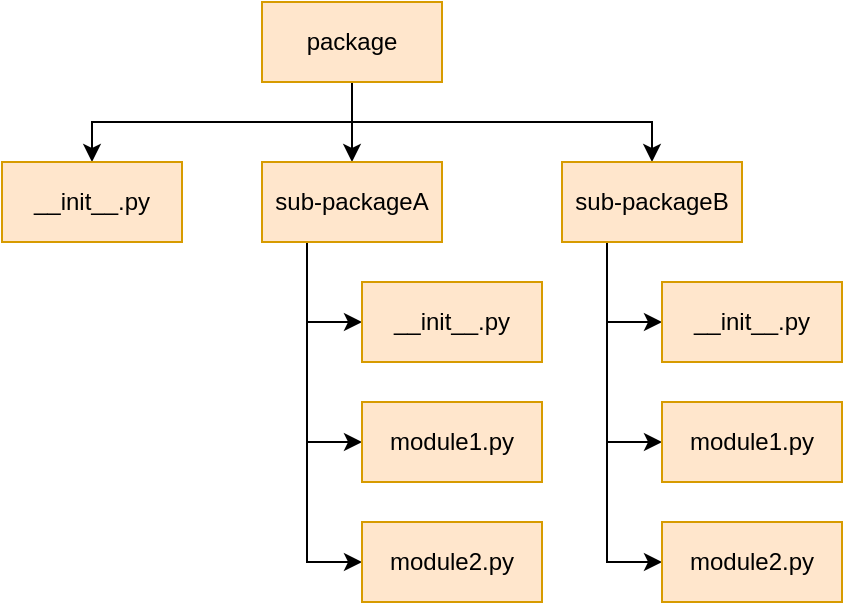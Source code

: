 <mxfile version="24.3.1" type="github">
  <diagram name="第 1 页" id="3GRJr2D6tFzAavrfDV42">
    <mxGraphModel dx="982" dy="741" grid="1" gridSize="10" guides="1" tooltips="1" connect="1" arrows="1" fold="1" page="1" pageScale="1" pageWidth="827" pageHeight="1169" math="0" shadow="0">
      <root>
        <mxCell id="0" />
        <mxCell id="1" parent="0" />
        <mxCell id="eYEpdYVJHW_z5jTC702Q-13" style="edgeStyle=orthogonalEdgeStyle;rounded=0;orthogonalLoop=1;jettySize=auto;html=1;exitX=0.5;exitY=1;exitDx=0;exitDy=0;entryX=0.5;entryY=0;entryDx=0;entryDy=0;" edge="1" parent="1" source="eYEpdYVJHW_z5jTC702Q-1" target="eYEpdYVJHW_z5jTC702Q-4">
          <mxGeometry relative="1" as="geometry" />
        </mxCell>
        <mxCell id="eYEpdYVJHW_z5jTC702Q-14" style="edgeStyle=orthogonalEdgeStyle;rounded=0;orthogonalLoop=1;jettySize=auto;html=1;exitX=0.5;exitY=1;exitDx=0;exitDy=0;entryX=0.5;entryY=0;entryDx=0;entryDy=0;" edge="1" parent="1" source="eYEpdYVJHW_z5jTC702Q-1" target="eYEpdYVJHW_z5jTC702Q-2">
          <mxGeometry relative="1" as="geometry" />
        </mxCell>
        <mxCell id="eYEpdYVJHW_z5jTC702Q-15" style="edgeStyle=orthogonalEdgeStyle;rounded=0;orthogonalLoop=1;jettySize=auto;html=1;exitX=0.5;exitY=1;exitDx=0;exitDy=0;" edge="1" parent="1" source="eYEpdYVJHW_z5jTC702Q-1" target="eYEpdYVJHW_z5jTC702Q-3">
          <mxGeometry relative="1" as="geometry" />
        </mxCell>
        <mxCell id="eYEpdYVJHW_z5jTC702Q-1" value="package" style="rounded=0;whiteSpace=wrap;html=1;fillColor=#ffe6cc;strokeColor=#d79b00;" vertex="1" parent="1">
          <mxGeometry x="310" y="150" width="90" height="40" as="geometry" />
        </mxCell>
        <mxCell id="eYEpdYVJHW_z5jTC702Q-2" value="__init__.py" style="rounded=0;whiteSpace=wrap;html=1;fillColor=#ffe6cc;strokeColor=#d79b00;" vertex="1" parent="1">
          <mxGeometry x="180" y="230" width="90" height="40" as="geometry" />
        </mxCell>
        <mxCell id="eYEpdYVJHW_z5jTC702Q-20" style="edgeStyle=orthogonalEdgeStyle;rounded=0;orthogonalLoop=1;jettySize=auto;html=1;exitX=0.25;exitY=1;exitDx=0;exitDy=0;entryX=0;entryY=0.5;entryDx=0;entryDy=0;" edge="1" parent="1" source="eYEpdYVJHW_z5jTC702Q-3" target="eYEpdYVJHW_z5jTC702Q-7">
          <mxGeometry relative="1" as="geometry" />
        </mxCell>
        <mxCell id="eYEpdYVJHW_z5jTC702Q-21" style="edgeStyle=orthogonalEdgeStyle;rounded=0;orthogonalLoop=1;jettySize=auto;html=1;exitX=0.25;exitY=1;exitDx=0;exitDy=0;entryX=0;entryY=0.5;entryDx=0;entryDy=0;" edge="1" parent="1" source="eYEpdYVJHW_z5jTC702Q-3" target="eYEpdYVJHW_z5jTC702Q-11">
          <mxGeometry relative="1" as="geometry" />
        </mxCell>
        <mxCell id="eYEpdYVJHW_z5jTC702Q-22" style="edgeStyle=orthogonalEdgeStyle;rounded=0;orthogonalLoop=1;jettySize=auto;html=1;exitX=0.25;exitY=1;exitDx=0;exitDy=0;entryX=0;entryY=0.5;entryDx=0;entryDy=0;" edge="1" parent="1" source="eYEpdYVJHW_z5jTC702Q-3" target="eYEpdYVJHW_z5jTC702Q-12">
          <mxGeometry relative="1" as="geometry" />
        </mxCell>
        <mxCell id="eYEpdYVJHW_z5jTC702Q-3" value="sub-packageB" style="rounded=0;whiteSpace=wrap;html=1;fillColor=#ffe6cc;strokeColor=#d79b00;" vertex="1" parent="1">
          <mxGeometry x="460" y="230" width="90" height="40" as="geometry" />
        </mxCell>
        <mxCell id="eYEpdYVJHW_z5jTC702Q-17" style="edgeStyle=orthogonalEdgeStyle;rounded=0;orthogonalLoop=1;jettySize=auto;html=1;exitX=0.25;exitY=1;exitDx=0;exitDy=0;entryX=0;entryY=0.5;entryDx=0;entryDy=0;" edge="1" parent="1" source="eYEpdYVJHW_z5jTC702Q-4" target="eYEpdYVJHW_z5jTC702Q-6">
          <mxGeometry relative="1" as="geometry" />
        </mxCell>
        <mxCell id="eYEpdYVJHW_z5jTC702Q-18" style="edgeStyle=orthogonalEdgeStyle;rounded=0;orthogonalLoop=1;jettySize=auto;html=1;exitX=0.25;exitY=1;exitDx=0;exitDy=0;entryX=0;entryY=0.5;entryDx=0;entryDy=0;" edge="1" parent="1" source="eYEpdYVJHW_z5jTC702Q-4" target="eYEpdYVJHW_z5jTC702Q-8">
          <mxGeometry relative="1" as="geometry" />
        </mxCell>
        <mxCell id="eYEpdYVJHW_z5jTC702Q-19" style="edgeStyle=orthogonalEdgeStyle;rounded=0;orthogonalLoop=1;jettySize=auto;html=1;exitX=0.25;exitY=1;exitDx=0;exitDy=0;entryX=0;entryY=0.5;entryDx=0;entryDy=0;" edge="1" parent="1" source="eYEpdYVJHW_z5jTC702Q-4" target="eYEpdYVJHW_z5jTC702Q-10">
          <mxGeometry relative="1" as="geometry" />
        </mxCell>
        <mxCell id="eYEpdYVJHW_z5jTC702Q-4" value="sub-packageA" style="rounded=0;whiteSpace=wrap;html=1;fillColor=#ffe6cc;strokeColor=#d79b00;" vertex="1" parent="1">
          <mxGeometry x="310" y="230" width="90" height="40" as="geometry" />
        </mxCell>
        <mxCell id="eYEpdYVJHW_z5jTC702Q-6" value="__init__.py" style="rounded=0;whiteSpace=wrap;html=1;fillColor=#ffe6cc;strokeColor=#d79b00;" vertex="1" parent="1">
          <mxGeometry x="360" y="290" width="90" height="40" as="geometry" />
        </mxCell>
        <mxCell id="eYEpdYVJHW_z5jTC702Q-7" value="__init__.py" style="rounded=0;whiteSpace=wrap;html=1;fillColor=#ffe6cc;strokeColor=#d79b00;" vertex="1" parent="1">
          <mxGeometry x="510" y="290" width="90" height="40" as="geometry" />
        </mxCell>
        <mxCell id="eYEpdYVJHW_z5jTC702Q-8" value="module1.py" style="rounded=0;whiteSpace=wrap;html=1;fillColor=#ffe6cc;strokeColor=#d79b00;" vertex="1" parent="1">
          <mxGeometry x="360" y="350" width="90" height="40" as="geometry" />
        </mxCell>
        <mxCell id="eYEpdYVJHW_z5jTC702Q-10" value="module2.py" style="rounded=0;whiteSpace=wrap;html=1;fillColor=#ffe6cc;strokeColor=#d79b00;" vertex="1" parent="1">
          <mxGeometry x="360" y="410" width="90" height="40" as="geometry" />
        </mxCell>
        <mxCell id="eYEpdYVJHW_z5jTC702Q-11" value="module1.py" style="rounded=0;whiteSpace=wrap;html=1;fillColor=#ffe6cc;strokeColor=#d79b00;" vertex="1" parent="1">
          <mxGeometry x="510" y="350" width="90" height="40" as="geometry" />
        </mxCell>
        <mxCell id="eYEpdYVJHW_z5jTC702Q-12" value="module2.py" style="rounded=0;whiteSpace=wrap;html=1;fillColor=#ffe6cc;strokeColor=#d79b00;" vertex="1" parent="1">
          <mxGeometry x="510" y="410" width="90" height="40" as="geometry" />
        </mxCell>
      </root>
    </mxGraphModel>
  </diagram>
</mxfile>
